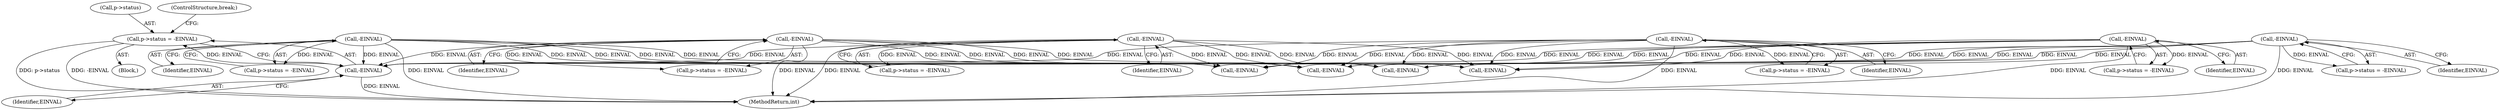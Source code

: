 digraph "0_Android_d72ea85c78a1a68bf99fd5804ad9784b4102fe57@pointer" {
"1000396" [label="(Call,p->status = -EINVAL)"];
"1000400" [label="(Call,-EINVAL)"];
"1000250" [label="(Call,-EINVAL)"];
"1000295" [label="(Call,-EINVAL)"];
"1000227" [label="(Call,-EINVAL)"];
"1000277" [label="(Call,-EINVAL)"];
"1000202" [label="(Call,-EINVAL)"];
"1000179" [label="(Call,-EINVAL)"];
"1000601" [label="(Call,-EINVAL)"];
"1000180" [label="(Identifier,EINVAL)"];
"1000273" [label="(Call,p->status = -EINVAL)"];
"1000512" [label="(Call,-EINVAL)"];
"1000400" [label="(Call,-EINVAL)"];
"1000291" [label="(Call,p->status = -EINVAL)"];
"1000369" [label="(Call,-EINVAL)"];
"1000246" [label="(Call,p->status = -EINVAL)"];
"1000295" [label="(Call,-EINVAL)"];
"1000251" [label="(Identifier,EINVAL)"];
"1000397" [label="(Call,p->status)"];
"1000223" [label="(Call,p->status = -EINVAL)"];
"1000228" [label="(Identifier,EINVAL)"];
"1000202" [label="(Call,-EINVAL)"];
"1000227" [label="(Call,-EINVAL)"];
"1000429" [label="(Call,-EINVAL)"];
"1000203" [label="(Identifier,EINVAL)"];
"1000278" [label="(Identifier,EINVAL)"];
"1000396" [label="(Call,p->status = -EINVAL)"];
"1000395" [label="(Block,)"];
"1000606" [label="(MethodReturn,int)"];
"1000250" [label="(Call,-EINVAL)"];
"1000198" [label="(Call,p->status = -EINVAL)"];
"1000296" [label="(Identifier,EINVAL)"];
"1000179" [label="(Call,-EINVAL)"];
"1000175" [label="(Call,p->status = -EINVAL)"];
"1000401" [label="(Identifier,EINVAL)"];
"1000402" [label="(ControlStructure,break;)"];
"1000277" [label="(Call,-EINVAL)"];
"1000396" -> "1000395"  [label="AST: "];
"1000396" -> "1000400"  [label="CFG: "];
"1000397" -> "1000396"  [label="AST: "];
"1000400" -> "1000396"  [label="AST: "];
"1000402" -> "1000396"  [label="CFG: "];
"1000396" -> "1000606"  [label="DDG: p->status"];
"1000396" -> "1000606"  [label="DDG: -EINVAL"];
"1000400" -> "1000396"  [label="DDG: EINVAL"];
"1000400" -> "1000401"  [label="CFG: "];
"1000401" -> "1000400"  [label="AST: "];
"1000400" -> "1000606"  [label="DDG: EINVAL"];
"1000250" -> "1000400"  [label="DDG: EINVAL"];
"1000295" -> "1000400"  [label="DDG: EINVAL"];
"1000227" -> "1000400"  [label="DDG: EINVAL"];
"1000277" -> "1000400"  [label="DDG: EINVAL"];
"1000202" -> "1000400"  [label="DDG: EINVAL"];
"1000179" -> "1000400"  [label="DDG: EINVAL"];
"1000250" -> "1000246"  [label="AST: "];
"1000250" -> "1000251"  [label="CFG: "];
"1000251" -> "1000250"  [label="AST: "];
"1000246" -> "1000250"  [label="CFG: "];
"1000250" -> "1000606"  [label="DDG: EINVAL"];
"1000250" -> "1000246"  [label="DDG: EINVAL"];
"1000250" -> "1000369"  [label="DDG: EINVAL"];
"1000250" -> "1000429"  [label="DDG: EINVAL"];
"1000250" -> "1000512"  [label="DDG: EINVAL"];
"1000250" -> "1000601"  [label="DDG: EINVAL"];
"1000295" -> "1000291"  [label="AST: "];
"1000295" -> "1000296"  [label="CFG: "];
"1000296" -> "1000295"  [label="AST: "];
"1000291" -> "1000295"  [label="CFG: "];
"1000295" -> "1000606"  [label="DDG: EINVAL"];
"1000295" -> "1000291"  [label="DDG: EINVAL"];
"1000295" -> "1000369"  [label="DDG: EINVAL"];
"1000295" -> "1000429"  [label="DDG: EINVAL"];
"1000295" -> "1000512"  [label="DDG: EINVAL"];
"1000295" -> "1000601"  [label="DDG: EINVAL"];
"1000227" -> "1000223"  [label="AST: "];
"1000227" -> "1000228"  [label="CFG: "];
"1000228" -> "1000227"  [label="AST: "];
"1000223" -> "1000227"  [label="CFG: "];
"1000227" -> "1000606"  [label="DDG: EINVAL"];
"1000227" -> "1000223"  [label="DDG: EINVAL"];
"1000227" -> "1000369"  [label="DDG: EINVAL"];
"1000227" -> "1000429"  [label="DDG: EINVAL"];
"1000227" -> "1000512"  [label="DDG: EINVAL"];
"1000227" -> "1000601"  [label="DDG: EINVAL"];
"1000277" -> "1000273"  [label="AST: "];
"1000277" -> "1000278"  [label="CFG: "];
"1000278" -> "1000277"  [label="AST: "];
"1000273" -> "1000277"  [label="CFG: "];
"1000277" -> "1000606"  [label="DDG: EINVAL"];
"1000277" -> "1000273"  [label="DDG: EINVAL"];
"1000277" -> "1000369"  [label="DDG: EINVAL"];
"1000277" -> "1000429"  [label="DDG: EINVAL"];
"1000277" -> "1000512"  [label="DDG: EINVAL"];
"1000277" -> "1000601"  [label="DDG: EINVAL"];
"1000202" -> "1000198"  [label="AST: "];
"1000202" -> "1000203"  [label="CFG: "];
"1000203" -> "1000202"  [label="AST: "];
"1000198" -> "1000202"  [label="CFG: "];
"1000202" -> "1000606"  [label="DDG: EINVAL"];
"1000202" -> "1000198"  [label="DDG: EINVAL"];
"1000202" -> "1000369"  [label="DDG: EINVAL"];
"1000202" -> "1000429"  [label="DDG: EINVAL"];
"1000202" -> "1000512"  [label="DDG: EINVAL"];
"1000202" -> "1000601"  [label="DDG: EINVAL"];
"1000179" -> "1000175"  [label="AST: "];
"1000179" -> "1000180"  [label="CFG: "];
"1000180" -> "1000179"  [label="AST: "];
"1000175" -> "1000179"  [label="CFG: "];
"1000179" -> "1000606"  [label="DDG: EINVAL"];
"1000179" -> "1000175"  [label="DDG: EINVAL"];
"1000179" -> "1000369"  [label="DDG: EINVAL"];
"1000179" -> "1000429"  [label="DDG: EINVAL"];
"1000179" -> "1000512"  [label="DDG: EINVAL"];
"1000179" -> "1000601"  [label="DDG: EINVAL"];
}
